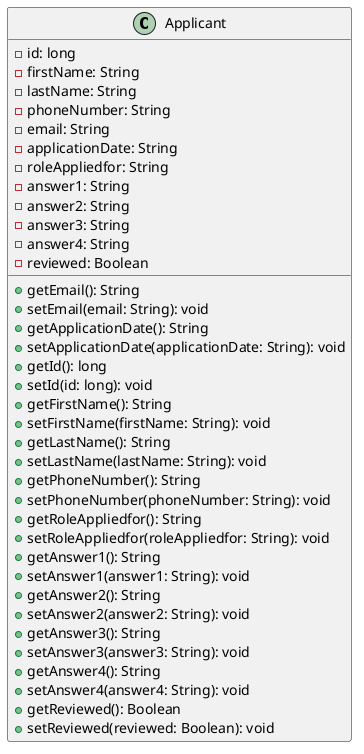 @startuml
class Applicant [[java:edu.sru.cpsc.webshopping.domain.user.Applicant]] {
	-id: long
	-firstName: String
	-lastName: String
	-phoneNumber: String
	-email: String
	-applicationDate: String
	-roleAppliedfor: String
	-answer1: String
	-answer2: String
	-answer3: String
	-answer4: String
	-reviewed: Boolean
	+getEmail(): String
	+setEmail(email: String): void
	+getApplicationDate(): String
	+setApplicationDate(applicationDate: String): void
	+getId(): long
	+setId(id: long): void
	+getFirstName(): String
	+setFirstName(firstName: String): void
	+getLastName(): String
	+setLastName(lastName: String): void
	+getPhoneNumber(): String
	+setPhoneNumber(phoneNumber: String): void
	+getRoleAppliedfor(): String
	+setRoleAppliedfor(roleAppliedfor: String): void
	+getAnswer1(): String
	+setAnswer1(answer1: String): void
	+getAnswer2(): String
	+setAnswer2(answer2: String): void
	+getAnswer3(): String
	+setAnswer3(answer3: String): void
	+getAnswer4(): String
	+setAnswer4(answer4: String): void
	+getReviewed(): Boolean
	+setReviewed(reviewed: Boolean): void
}
@enduml